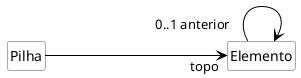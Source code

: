 @startuml mod04ima06
hide circle
hide methods
hide empty members

skinparam class {
    BackgroundColor White
    ArrowColor Black
    BorderColor #505050
}
class "Pilha" as pi 
class "Elemento" as el 

left to right direction
pi ----> "topo" el  
el "0..1 anterior"--> el
@enduml